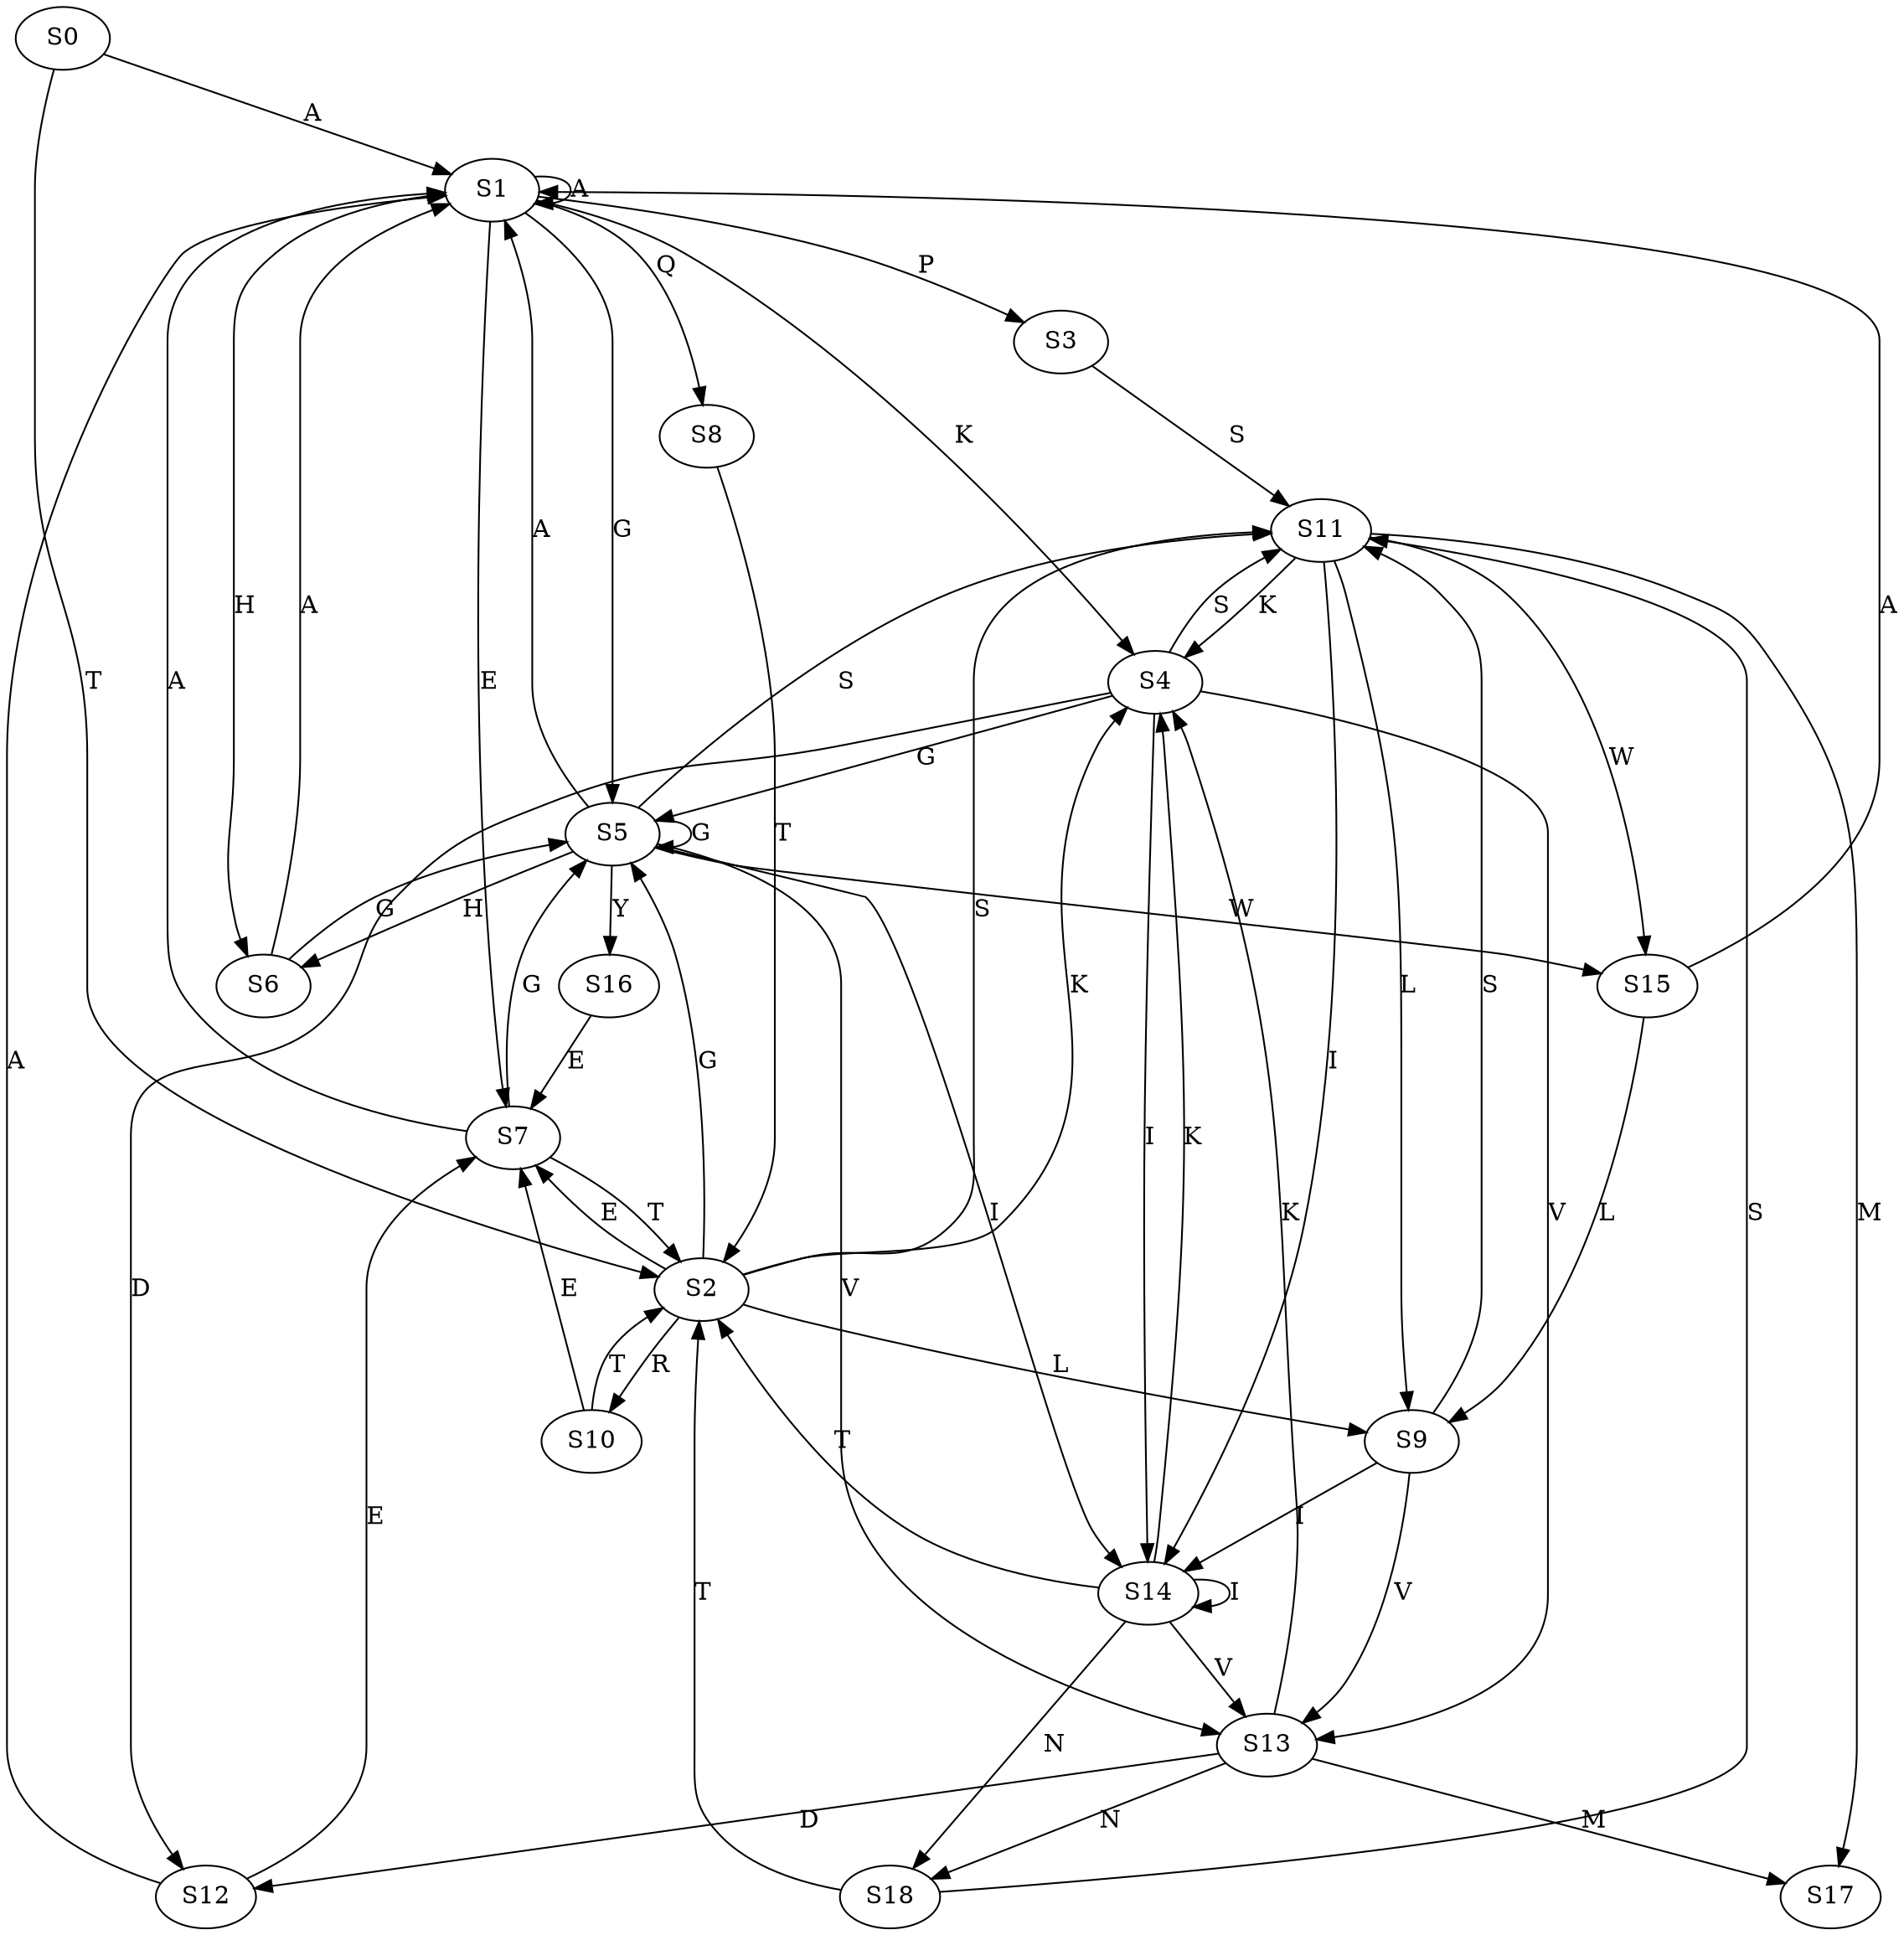 strict digraph  {
	S0 -> S1 [ label = A ];
	S0 -> S2 [ label = T ];
	S1 -> S3 [ label = P ];
	S1 -> S4 [ label = K ];
	S1 -> S1 [ label = A ];
	S1 -> S5 [ label = G ];
	S1 -> S6 [ label = H ];
	S1 -> S7 [ label = E ];
	S1 -> S8 [ label = Q ];
	S2 -> S4 [ label = K ];
	S2 -> S9 [ label = L ];
	S2 -> S10 [ label = R ];
	S2 -> S11 [ label = S ];
	S2 -> S5 [ label = G ];
	S2 -> S7 [ label = E ];
	S3 -> S11 [ label = S ];
	S4 -> S12 [ label = D ];
	S4 -> S13 [ label = V ];
	S4 -> S5 [ label = G ];
	S4 -> S14 [ label = I ];
	S4 -> S11 [ label = S ];
	S5 -> S15 [ label = W ];
	S5 -> S13 [ label = V ];
	S5 -> S1 [ label = A ];
	S5 -> S16 [ label = Y ];
	S5 -> S11 [ label = S ];
	S5 -> S14 [ label = I ];
	S5 -> S5 [ label = G ];
	S5 -> S6 [ label = H ];
	S6 -> S1 [ label = A ];
	S6 -> S5 [ label = G ];
	S7 -> S5 [ label = G ];
	S7 -> S1 [ label = A ];
	S7 -> S2 [ label = T ];
	S8 -> S2 [ label = T ];
	S9 -> S13 [ label = V ];
	S9 -> S11 [ label = S ];
	S9 -> S14 [ label = I ];
	S10 -> S2 [ label = T ];
	S10 -> S7 [ label = E ];
	S11 -> S9 [ label = L ];
	S11 -> S4 [ label = K ];
	S11 -> S17 [ label = M ];
	S11 -> S15 [ label = W ];
	S11 -> S14 [ label = I ];
	S12 -> S1 [ label = A ];
	S12 -> S7 [ label = E ];
	S13 -> S17 [ label = M ];
	S13 -> S18 [ label = N ];
	S13 -> S4 [ label = K ];
	S13 -> S12 [ label = D ];
	S14 -> S18 [ label = N ];
	S14 -> S4 [ label = K ];
	S14 -> S2 [ label = T ];
	S14 -> S14 [ label = I ];
	S14 -> S13 [ label = V ];
	S15 -> S1 [ label = A ];
	S15 -> S9 [ label = L ];
	S16 -> S7 [ label = E ];
	S18 -> S2 [ label = T ];
	S18 -> S11 [ label = S ];
}
